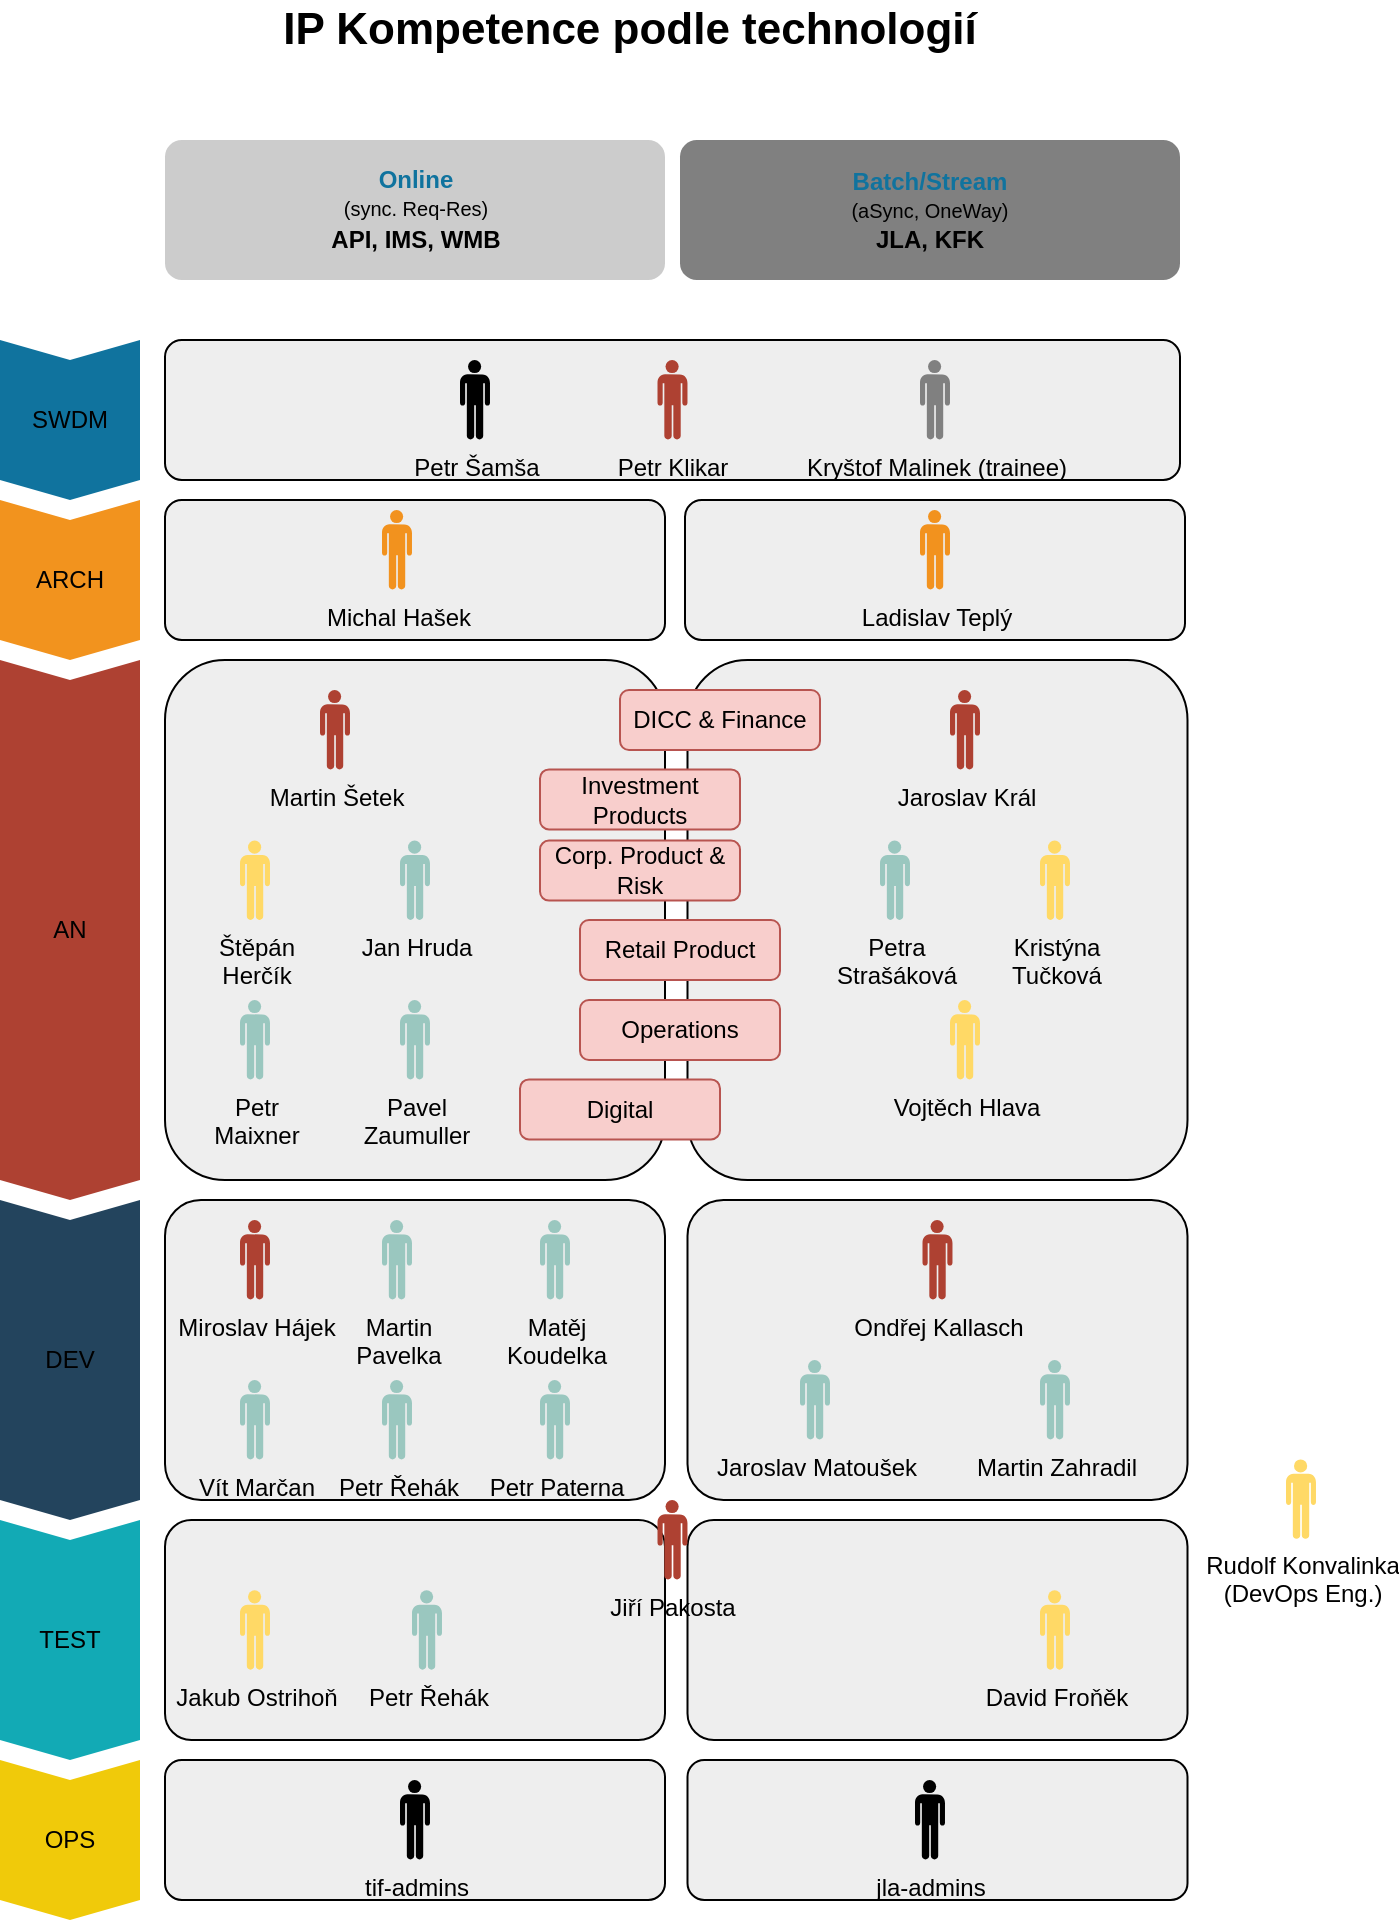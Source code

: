 <mxfile version="22.0.8" type="github">
  <diagram name="Stránka-1" id="bEfvXbDcPR-JKaHOEIba">
    <mxGraphModel dx="1306" dy="769" grid="1" gridSize="10" guides="1" tooltips="1" connect="1" arrows="1" fold="1" page="1" pageScale="1" pageWidth="827" pageHeight="1169" math="0" shadow="0">
      <root>
        <mxCell id="0" />
        <mxCell id="1" parent="0" />
        <mxCell id="GNfXP9WfzIm3SP3Rm8KG-19" value="" style="rounded=1;strokeColor=default;fillColor=#EEEEEE;align=center;arcSize=12;verticalAlign=top;whiteSpace=wrap;html=1;fontSize=12;" vertex="1" parent="1">
          <mxGeometry x="460.75" y="420" width="250" height="260" as="geometry" />
        </mxCell>
        <mxCell id="D166HEBZ5dmzPHS5M7ii-1" value="SWDM" style="shape=step;perimeter=stepPerimeter;whiteSpace=wrap;html=1;fixedSize=1;size=10;direction=south;fillColor=#10739E;strokeColor=none;rounded=0;" parent="1" vertex="1">
          <mxGeometry x="117" y="260" width="70" height="80" as="geometry" />
        </mxCell>
        <mxCell id="D166HEBZ5dmzPHS5M7ii-2" value="ARCH" style="shape=step;perimeter=stepPerimeter;whiteSpace=wrap;html=1;fixedSize=1;size=10;direction=south;fillColor=#F2931E;strokeColor=none;rounded=0;" parent="1" vertex="1">
          <mxGeometry x="117" y="340" width="70" height="80" as="geometry" />
        </mxCell>
        <mxCell id="D166HEBZ5dmzPHS5M7ii-3" value="AN" style="shape=step;perimeter=stepPerimeter;whiteSpace=wrap;html=1;fixedSize=1;size=10;direction=south;fillColor=#AE4132;strokeColor=none;rounded=0;" parent="1" vertex="1">
          <mxGeometry x="117" y="420" width="70" height="270" as="geometry" />
        </mxCell>
        <mxCell id="D166HEBZ5dmzPHS5M7ii-4" value="DEV" style="shape=step;perimeter=stepPerimeter;whiteSpace=wrap;html=1;fixedSize=1;size=10;direction=south;fillColor=#23445D;strokeColor=none;rounded=0;" parent="1" vertex="1">
          <mxGeometry x="117" y="690" width="70" height="160" as="geometry" />
        </mxCell>
        <mxCell id="D166HEBZ5dmzPHS5M7ii-5" value="TEST" style="shape=step;perimeter=stepPerimeter;whiteSpace=wrap;html=1;fixedSize=1;size=10;direction=south;fillColor=#12AAB5;strokeColor=none;rounded=0;" parent="1" vertex="1">
          <mxGeometry x="117" y="850" width="70" height="120" as="geometry" />
        </mxCell>
        <mxCell id="D166HEBZ5dmzPHS5M7ii-6" value="" style="rounded=1;strokeColor=default;fillColor=#EEEEEE;align=center;arcSize=12;verticalAlign=top;whiteSpace=wrap;html=1;fontSize=12;" parent="1" vertex="1">
          <mxGeometry x="199.5" y="260" width="507.5" height="70" as="geometry" />
        </mxCell>
        <mxCell id="D166HEBZ5dmzPHS5M7ii-7" value="" style="rounded=1;strokeColor=default;fillColor=#EEEEEE;align=center;arcSize=12;verticalAlign=top;whiteSpace=wrap;html=1;fontSize=12;" parent="1" vertex="1">
          <mxGeometry x="199.5" y="340" width="250" height="70" as="geometry" />
        </mxCell>
        <mxCell id="D166HEBZ5dmzPHS5M7ii-8" value="" style="rounded=1;strokeColor=default;fillColor=#EEEEEE;align=center;arcSize=12;verticalAlign=top;whiteSpace=wrap;html=1;fontSize=12;" parent="1" vertex="1">
          <mxGeometry x="199.5" y="420" width="250" height="260" as="geometry" />
        </mxCell>
        <mxCell id="D166HEBZ5dmzPHS5M7ii-11" value="IP Kompetence podle technologií" style="text;strokeColor=none;align=center;fillColor=none;html=1;verticalAlign=middle;whiteSpace=wrap;rounded=0;fontStyle=1;fontSize=22;" parent="1" vertex="1">
          <mxGeometry x="257" y="90" width="350" height="30" as="geometry" />
        </mxCell>
        <mxCell id="D166HEBZ5dmzPHS5M7ii-12" value="OPS" style="shape=step;perimeter=stepPerimeter;whiteSpace=wrap;html=1;fixedSize=1;size=10;direction=south;fillColor=#f0ca0a;strokeColor=none;rounded=0;" parent="1" vertex="1">
          <mxGeometry x="117" y="970" width="70" height="80" as="geometry" />
        </mxCell>
        <mxCell id="D166HEBZ5dmzPHS5M7ii-14" value="DICC &amp;amp; Finance" style="rounded=1;whiteSpace=wrap;html=1;fillColor=#f8cecc;strokeColor=#b85450;" parent="1" vertex="1">
          <mxGeometry x="427" y="435" width="100" height="30" as="geometry" />
        </mxCell>
        <mxCell id="pGMFWMbSkLafYKqSWGrz-1" value="&lt;p style=&quot;line-height: 120%;&quot;&gt;&lt;font style=&quot;&quot;&gt;&lt;font style=&quot;font-size: 12px;&quot; color=&quot;#10739E&quot;&gt;&lt;b&gt;Online&lt;/b&gt;&lt;/font&gt;&lt;br&gt;&lt;font style=&quot;&quot; size=&quot;1&quot;&gt;(sync. Req-Res)&lt;br&gt;&lt;b style=&quot;font-size: 12px;&quot;&gt;API, IMS, WMB&lt;/b&gt;&lt;/font&gt;&lt;/font&gt;&lt;/p&gt;" style="rounded=1;strokeColor=none;fillColor=#CCCCCC;align=center;arcSize=12;verticalAlign=middle;whiteSpace=wrap;html=1;fontSize=12;" parent="1" vertex="1">
          <mxGeometry x="199.5" y="160" width="250" height="70" as="geometry" />
        </mxCell>
        <mxCell id="pGMFWMbSkLafYKqSWGrz-2" value="&lt;font style=&quot;&quot;&gt;&lt;font color=&quot;#10739e&quot;&gt;&lt;b&gt;Batch/Stream&lt;/b&gt;&lt;/font&gt;&lt;br style=&quot;border-color: var(--border-color);&quot;&gt;&lt;font style=&quot;border-color: var(--border-color);&quot; size=&quot;1&quot;&gt;(aSync, OneWay)&lt;br style=&quot;border-color: var(--border-color);&quot;&gt;&lt;/font&gt;&lt;b&gt;JLA, KFK&lt;/b&gt;&lt;br&gt;&lt;/font&gt;" style="rounded=1;strokeColor=none;fillColor=#808080;align=center;arcSize=12;verticalAlign=middle;whiteSpace=wrap;html=1;fontSize=12;" parent="1" vertex="1">
          <mxGeometry x="457" y="160" width="250" height="70" as="geometry" />
        </mxCell>
        <mxCell id="pGMFWMbSkLafYKqSWGrz-3" value="Martin Šetek" style="shape=mxgraph.signs.people.man_1;html=1;pointerEvents=1;fillColor=#ae4132;strokeColor=none;verticalLabelPosition=bottom;verticalAlign=top;align=center;sketch=0;aspect=fixed;" parent="1" vertex="1">
          <mxGeometry x="277" y="435" width="15" height="39.7" as="geometry" />
        </mxCell>
        <mxCell id="pGMFWMbSkLafYKqSWGrz-4" value="" style="rounded=1;strokeColor=default;fillColor=#EEEEEE;align=center;arcSize=12;verticalAlign=top;whiteSpace=wrap;html=1;fontSize=12;" parent="1" vertex="1">
          <mxGeometry x="199.5" y="970" width="250" height="70" as="geometry" />
        </mxCell>
        <mxCell id="pGMFWMbSkLafYKqSWGrz-5" value="tif-admins" style="shape=mxgraph.signs.people.man_1;html=1;pointerEvents=1;fillColor=#000000;strokeColor=none;verticalLabelPosition=bottom;verticalAlign=top;align=center;sketch=0;aspect=fixed;" parent="1" vertex="1">
          <mxGeometry x="317" y="980" width="15" height="39.7" as="geometry" />
        </mxCell>
        <mxCell id="pGMFWMbSkLafYKqSWGrz-6" value="" style="rounded=1;strokeColor=default;fillColor=#EEEEEE;align=center;arcSize=12;verticalAlign=top;whiteSpace=wrap;html=1;fontSize=12;" parent="1" vertex="1">
          <mxGeometry x="460.75" y="970" width="250" height="70" as="geometry" />
        </mxCell>
        <mxCell id="pGMFWMbSkLafYKqSWGrz-7" value="jla-admins" style="shape=mxgraph.signs.people.man_1;html=1;pointerEvents=1;fillColor=#000000;strokeColor=none;verticalLabelPosition=bottom;verticalAlign=top;align=center;sketch=0;aspect=fixed;" parent="1" vertex="1">
          <mxGeometry x="574.5" y="980" width="15" height="39.7" as="geometry" />
        </mxCell>
        <mxCell id="pGMFWMbSkLafYKqSWGrz-8" value="Michal Hašek" style="shape=mxgraph.signs.people.man_1;html=1;pointerEvents=1;fillColor=#f2921e;strokeColor=none;verticalLabelPosition=bottom;verticalAlign=top;align=center;sketch=0;aspect=fixed;" parent="1" vertex="1">
          <mxGeometry x="308" y="345" width="15" height="39.7" as="geometry" />
        </mxCell>
        <mxCell id="GNfXP9WfzIm3SP3Rm8KG-1" value="Corp. Product &amp;amp; Risk" style="rounded=1;whiteSpace=wrap;html=1;fillColor=#f8cecc;strokeColor=#b85450;" vertex="1" parent="1">
          <mxGeometry x="387" y="510.3" width="100" height="30" as="geometry" />
        </mxCell>
        <mxCell id="GNfXP9WfzIm3SP3Rm8KG-2" value="Investment Products" style="rounded=1;whiteSpace=wrap;html=1;fillColor=#f8cecc;strokeColor=#b85450;" vertex="1" parent="1">
          <mxGeometry x="387" y="474.7" width="100" height="30" as="geometry" />
        </mxCell>
        <mxCell id="GNfXP9WfzIm3SP3Rm8KG-3" value="Retail Product" style="rounded=1;whiteSpace=wrap;html=1;fillColor=#f8cecc;strokeColor=#b85450;" vertex="1" parent="1">
          <mxGeometry x="407" y="550" width="100" height="30" as="geometry" />
        </mxCell>
        <mxCell id="GNfXP9WfzIm3SP3Rm8KG-4" value="Operations" style="rounded=1;whiteSpace=wrap;html=1;fillColor=#f8cecc;strokeColor=#b85450;" vertex="1" parent="1">
          <mxGeometry x="407" y="590" width="100" height="30" as="geometry" />
        </mxCell>
        <mxCell id="GNfXP9WfzIm3SP3Rm8KG-5" value="Digital" style="rounded=1;whiteSpace=wrap;html=1;fillColor=#f8cecc;strokeColor=#b85450;" vertex="1" parent="1">
          <mxGeometry x="377" y="629.7" width="100" height="30" as="geometry" />
        </mxCell>
        <mxCell id="GNfXP9WfzIm3SP3Rm8KG-6" value="Štěpán &lt;br&gt;Herčík" style="shape=mxgraph.signs.people.man_1;html=1;pointerEvents=1;fillColor=#FFD966;strokeColor=none;verticalLabelPosition=bottom;verticalAlign=top;align=center;sketch=0;aspect=fixed;" vertex="1" parent="1">
          <mxGeometry x="237" y="510.3" width="15" height="39.7" as="geometry" />
        </mxCell>
        <mxCell id="GNfXP9WfzIm3SP3Rm8KG-7" value="Jan Hruda" style="shape=mxgraph.signs.people.man_1;html=1;pointerEvents=1;fillColor=#9AC7BF;strokeColor=none;verticalLabelPosition=bottom;verticalAlign=top;align=center;sketch=0;aspect=fixed;" vertex="1" parent="1">
          <mxGeometry x="317" y="510.3" width="15" height="39.7" as="geometry" />
        </mxCell>
        <mxCell id="GNfXP9WfzIm3SP3Rm8KG-9" value="Petr&lt;br&gt;Maixner" style="shape=mxgraph.signs.people.man_1;html=1;pointerEvents=1;fillColor=#9AC7BF;strokeColor=none;verticalLabelPosition=bottom;verticalAlign=top;align=center;sketch=0;aspect=fixed;" vertex="1" parent="1">
          <mxGeometry x="237" y="590" width="15" height="39.7" as="geometry" />
        </mxCell>
        <mxCell id="GNfXP9WfzIm3SP3Rm8KG-10" value="Pavel &lt;br&gt;Zaumuller" style="shape=mxgraph.signs.people.man_1;html=1;pointerEvents=1;fillColor=#9AC7BF;strokeColor=none;verticalLabelPosition=bottom;verticalAlign=top;align=center;sketch=0;aspect=fixed;" vertex="1" parent="1">
          <mxGeometry x="317" y="590" width="15" height="39.7" as="geometry" />
        </mxCell>
        <mxCell id="GNfXP9WfzIm3SP3Rm8KG-20" value="Jaroslav Král" style="shape=mxgraph.signs.people.man_1;html=1;pointerEvents=1;fillColor=#ae4132;strokeColor=none;verticalLabelPosition=bottom;verticalAlign=top;align=center;sketch=0;aspect=fixed;" vertex="1" parent="1">
          <mxGeometry x="592" y="435" width="15" height="39.7" as="geometry" />
        </mxCell>
        <mxCell id="GNfXP9WfzIm3SP3Rm8KG-21" value="Petra &lt;br&gt;Strašáková" style="shape=mxgraph.signs.people.man_1;html=1;pointerEvents=1;fillColor=#9AC7BF;strokeColor=none;verticalLabelPosition=bottom;verticalAlign=top;align=center;sketch=0;aspect=fixed;" vertex="1" parent="1">
          <mxGeometry x="557" y="510.3" width="15" height="39.7" as="geometry" />
        </mxCell>
        <mxCell id="GNfXP9WfzIm3SP3Rm8KG-22" value="Kristýna &lt;br&gt;Tučková" style="shape=mxgraph.signs.people.man_1;html=1;pointerEvents=1;fillColor=#FFD966;strokeColor=none;verticalLabelPosition=bottom;verticalAlign=top;align=center;sketch=0;aspect=fixed;" vertex="1" parent="1">
          <mxGeometry x="637" y="510.3" width="15" height="39.7" as="geometry" />
        </mxCell>
        <mxCell id="GNfXP9WfzIm3SP3Rm8KG-23" value="Vojtěch Hlava" style="shape=mxgraph.signs.people.man_1;html=1;pointerEvents=1;fillColor=#FFD966;strokeColor=none;verticalLabelPosition=bottom;verticalAlign=top;align=center;sketch=0;aspect=fixed;" vertex="1" parent="1">
          <mxGeometry x="592" y="590" width="15" height="39.7" as="geometry" />
        </mxCell>
        <mxCell id="GNfXP9WfzIm3SP3Rm8KG-30" value="" style="rounded=1;strokeColor=default;fillColor=#EEEEEE;align=center;arcSize=12;verticalAlign=top;whiteSpace=wrap;html=1;fontSize=12;" vertex="1" parent="1">
          <mxGeometry x="459.5" y="340" width="250" height="70" as="geometry" />
        </mxCell>
        <mxCell id="GNfXP9WfzIm3SP3Rm8KG-31" value="Ladislav Teplý" style="shape=mxgraph.signs.people.man_1;html=1;pointerEvents=1;fillColor=#f2921e;strokeColor=none;verticalLabelPosition=bottom;verticalAlign=top;align=center;sketch=0;aspect=fixed;" vertex="1" parent="1">
          <mxGeometry x="577" y="345" width="15" height="39.7" as="geometry" />
        </mxCell>
        <mxCell id="GNfXP9WfzIm3SP3Rm8KG-32" value="Petr Šamša" style="shape=mxgraph.signs.people.man_1;html=1;pointerEvents=1;fillColor=#000000;strokeColor=none;verticalLabelPosition=bottom;verticalAlign=top;align=center;sketch=0;aspect=fixed;" vertex="1" parent="1">
          <mxGeometry x="347" y="270" width="15" height="39.7" as="geometry" />
        </mxCell>
        <mxCell id="GNfXP9WfzIm3SP3Rm8KG-33" value="Petr Klikar" style="shape=mxgraph.signs.people.man_1;html=1;pointerEvents=1;fillColor=#ae4132;strokeColor=none;verticalLabelPosition=bottom;verticalAlign=top;align=center;sketch=0;aspect=fixed;" vertex="1" parent="1">
          <mxGeometry x="445.75" y="270" width="15" height="39.7" as="geometry" />
        </mxCell>
        <mxCell id="GNfXP9WfzIm3SP3Rm8KG-34" value="Kryštof Malinek (trainee)" style="shape=mxgraph.signs.people.man_1;html=1;pointerEvents=1;fillColor=#808080;strokeColor=none;verticalLabelPosition=bottom;verticalAlign=top;align=center;sketch=0;aspect=fixed;" vertex="1" parent="1">
          <mxGeometry x="577" y="270" width="15" height="39.7" as="geometry" />
        </mxCell>
        <mxCell id="GNfXP9WfzIm3SP3Rm8KG-37" value="" style="rounded=1;strokeColor=default;fillColor=#EEEEEE;align=center;arcSize=12;verticalAlign=top;whiteSpace=wrap;html=1;fontSize=12;" vertex="1" parent="1">
          <mxGeometry x="199.5" y="690" width="250" height="150" as="geometry" />
        </mxCell>
        <mxCell id="GNfXP9WfzIm3SP3Rm8KG-38" value="" style="rounded=1;strokeColor=default;fillColor=#EEEEEE;align=center;arcSize=12;verticalAlign=top;whiteSpace=wrap;html=1;fontSize=12;" vertex="1" parent="1">
          <mxGeometry x="199.5" y="850" width="250" height="110" as="geometry" />
        </mxCell>
        <mxCell id="GNfXP9WfzIm3SP3Rm8KG-39" value="Miroslav Hájek" style="shape=mxgraph.signs.people.man_1;html=1;pointerEvents=1;fillColor=#ae4132;strokeColor=none;verticalLabelPosition=bottom;verticalAlign=top;align=center;sketch=0;aspect=fixed;" vertex="1" parent="1">
          <mxGeometry x="237" y="700" width="15" height="39.7" as="geometry" />
        </mxCell>
        <mxCell id="GNfXP9WfzIm3SP3Rm8KG-40" value="Martin Šetek" style="shape=mxgraph.signs.people.man_1;html=1;pointerEvents=1;fillColor=#ae4132;strokeColor=none;verticalLabelPosition=bottom;verticalAlign=top;align=center;sketch=0;aspect=fixed;" vertex="1" parent="1">
          <mxGeometry x="667" y="710" width="15" height="39.7" as="geometry" />
        </mxCell>
        <mxCell id="GNfXP9WfzIm3SP3Rm8KG-41" value="" style="rounded=1;strokeColor=default;fillColor=#EEEEEE;align=center;arcSize=12;verticalAlign=top;whiteSpace=wrap;html=1;fontSize=12;" vertex="1" parent="1">
          <mxGeometry x="460.75" y="690" width="250" height="150" as="geometry" />
        </mxCell>
        <mxCell id="GNfXP9WfzIm3SP3Rm8KG-43" value="Martin &lt;br&gt;Pavelka" style="shape=mxgraph.signs.people.man_1;html=1;pointerEvents=1;fillColor=#9AC7BF;strokeColor=none;verticalLabelPosition=bottom;verticalAlign=top;align=center;sketch=0;aspect=fixed;" vertex="1" parent="1">
          <mxGeometry x="308" y="700" width="15" height="39.7" as="geometry" />
        </mxCell>
        <mxCell id="GNfXP9WfzIm3SP3Rm8KG-44" value="Matěj &lt;br&gt;Koudelka" style="shape=mxgraph.signs.people.man_1;html=1;pointerEvents=1;fillColor=#9AC7BF;strokeColor=none;verticalLabelPosition=bottom;verticalAlign=top;align=center;sketch=0;aspect=fixed;" vertex="1" parent="1">
          <mxGeometry x="387" y="700" width="15" height="39.7" as="geometry" />
        </mxCell>
        <mxCell id="GNfXP9WfzIm3SP3Rm8KG-45" value="Petr Řehák" style="shape=mxgraph.signs.people.man_1;html=1;pointerEvents=1;fillColor=#9AC7BF;strokeColor=none;verticalLabelPosition=bottom;verticalAlign=top;align=center;sketch=0;aspect=fixed;" vertex="1" parent="1">
          <mxGeometry x="308" y="780" width="15" height="39.7" as="geometry" />
        </mxCell>
        <mxCell id="GNfXP9WfzIm3SP3Rm8KG-46" value="Vít Marčan" style="shape=mxgraph.signs.people.man_1;html=1;pointerEvents=1;fillColor=#9AC7BF;strokeColor=none;verticalLabelPosition=bottom;verticalAlign=top;align=center;sketch=0;aspect=fixed;" vertex="1" parent="1">
          <mxGeometry x="237" y="780" width="15" height="39.7" as="geometry" />
        </mxCell>
        <mxCell id="GNfXP9WfzIm3SP3Rm8KG-47" value="Petr Paterna" style="shape=mxgraph.signs.people.man_1;html=1;pointerEvents=1;fillColor=#9AC7BF;strokeColor=none;verticalLabelPosition=bottom;verticalAlign=top;align=center;sketch=0;aspect=fixed;" vertex="1" parent="1">
          <mxGeometry x="387" y="780" width="15" height="39.7" as="geometry" />
        </mxCell>
        <mxCell id="GNfXP9WfzIm3SP3Rm8KG-50" value="Ondřej Kallasch" style="shape=mxgraph.signs.people.man_1;html=1;pointerEvents=1;fillColor=#ae4132;strokeColor=none;verticalLabelPosition=bottom;verticalAlign=top;align=center;sketch=0;aspect=fixed;" vertex="1" parent="1">
          <mxGeometry x="578.25" y="700" width="15" height="39.7" as="geometry" />
        </mxCell>
        <mxCell id="GNfXP9WfzIm3SP3Rm8KG-51" value="Jaroslav Matoušek" style="shape=mxgraph.signs.people.man_1;html=1;pointerEvents=1;fillColor=#9AC7BF;strokeColor=none;verticalLabelPosition=bottom;verticalAlign=top;align=center;sketch=0;aspect=fixed;" vertex="1" parent="1">
          <mxGeometry x="517" y="770" width="15" height="39.7" as="geometry" />
        </mxCell>
        <mxCell id="GNfXP9WfzIm3SP3Rm8KG-52" value="Martin Zahradil" style="shape=mxgraph.signs.people.man_1;html=1;pointerEvents=1;fillColor=#9AC7BF;strokeColor=none;verticalLabelPosition=bottom;verticalAlign=top;align=center;sketch=0;aspect=fixed;" vertex="1" parent="1">
          <mxGeometry x="637" y="770" width="15" height="39.7" as="geometry" />
        </mxCell>
        <mxCell id="GNfXP9WfzIm3SP3Rm8KG-53" value="" style="rounded=1;strokeColor=default;fillColor=#EEEEEE;align=center;arcSize=12;verticalAlign=top;whiteSpace=wrap;html=1;fontSize=12;" vertex="1" parent="1">
          <mxGeometry x="460.75" y="850" width="250" height="110" as="geometry" />
        </mxCell>
        <mxCell id="GNfXP9WfzIm3SP3Rm8KG-54" value="Jakub Ostrihoň" style="shape=mxgraph.signs.people.man_1;html=1;pointerEvents=1;fillColor=#FFD966;strokeColor=none;verticalLabelPosition=bottom;verticalAlign=top;align=center;sketch=0;aspect=fixed;" vertex="1" parent="1">
          <mxGeometry x="237" y="885.15" width="15" height="39.7" as="geometry" />
        </mxCell>
        <mxCell id="GNfXP9WfzIm3SP3Rm8KG-55" value="Petr Řehák" style="shape=mxgraph.signs.people.man_1;html=1;pointerEvents=1;fillColor=#9AC7BF;strokeColor=none;verticalLabelPosition=bottom;verticalAlign=top;align=center;sketch=0;aspect=fixed;" vertex="1" parent="1">
          <mxGeometry x="323" y="885.15" width="15" height="39.7" as="geometry" />
        </mxCell>
        <mxCell id="GNfXP9WfzIm3SP3Rm8KG-57" value="David Froňěk" style="shape=mxgraph.signs.people.man_1;html=1;pointerEvents=1;fillColor=#FFD966;strokeColor=none;verticalLabelPosition=bottom;verticalAlign=top;align=center;sketch=0;aspect=fixed;" vertex="1" parent="1">
          <mxGeometry x="637" y="885.15" width="15" height="39.7" as="geometry" />
        </mxCell>
        <mxCell id="GNfXP9WfzIm3SP3Rm8KG-58" value="Jiří Pakosta" style="shape=mxgraph.signs.people.man_1;html=1;pointerEvents=1;fillColor=#ae4132;strokeColor=none;verticalLabelPosition=bottom;verticalAlign=top;align=center;sketch=0;aspect=fixed;" vertex="1" parent="1">
          <mxGeometry x="445.75" y="840" width="15" height="39.7" as="geometry" />
        </mxCell>
        <mxCell id="GNfXP9WfzIm3SP3Rm8KG-59" value="Rudolf Konvalinka &lt;br&gt;(DevOps Eng.)" style="shape=mxgraph.signs.people.man_1;html=1;pointerEvents=1;fillColor=#FFD966;strokeColor=none;verticalLabelPosition=bottom;verticalAlign=top;align=center;sketch=0;aspect=fixed;" vertex="1" parent="1">
          <mxGeometry x="760" y="819.7" width="15" height="39.7" as="geometry" />
        </mxCell>
      </root>
    </mxGraphModel>
  </diagram>
</mxfile>

